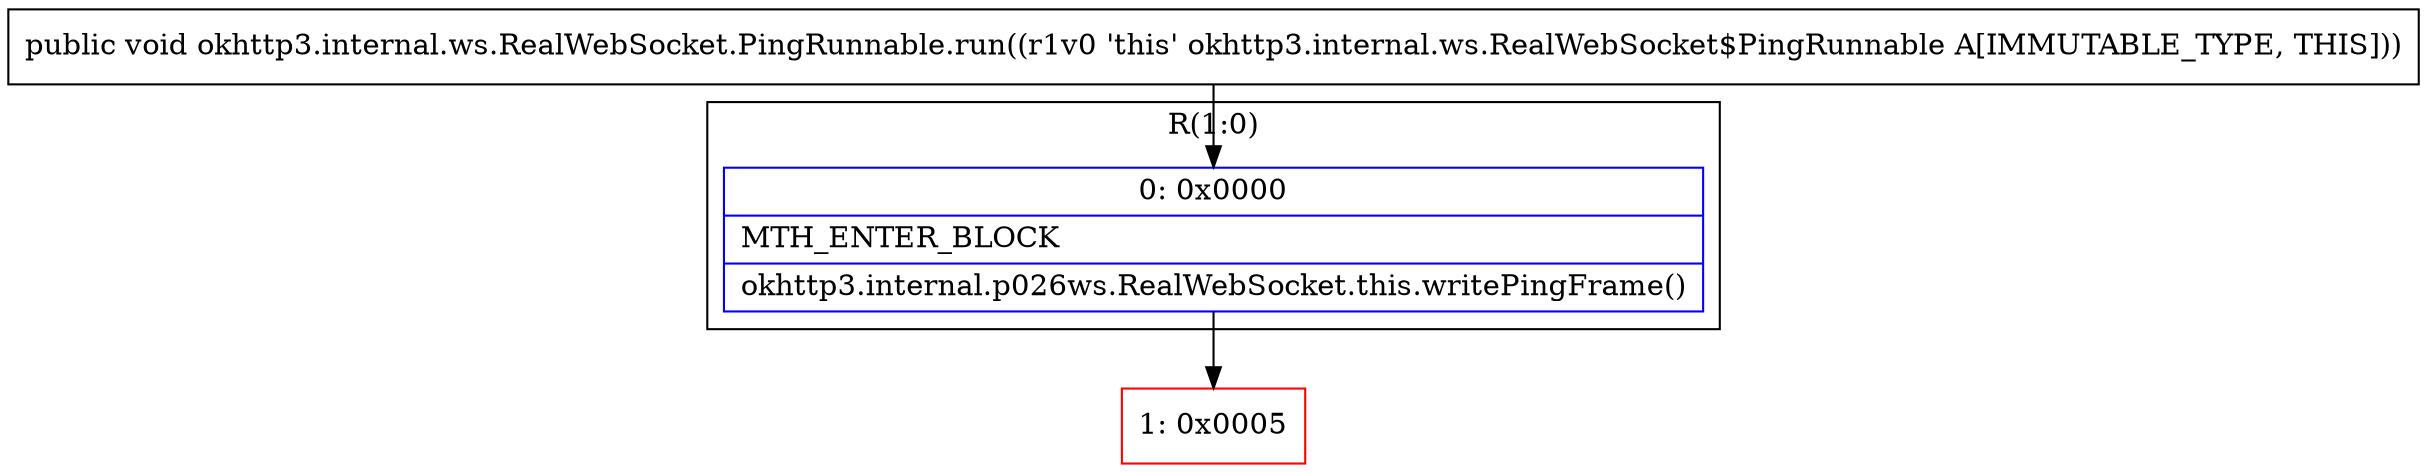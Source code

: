 digraph "CFG forokhttp3.internal.ws.RealWebSocket.PingRunnable.run()V" {
subgraph cluster_Region_1167244600 {
label = "R(1:0)";
node [shape=record,color=blue];
Node_0 [shape=record,label="{0\:\ 0x0000|MTH_ENTER_BLOCK\l|okhttp3.internal.p026ws.RealWebSocket.this.writePingFrame()\l}"];
}
Node_1 [shape=record,color=red,label="{1\:\ 0x0005}"];
MethodNode[shape=record,label="{public void okhttp3.internal.ws.RealWebSocket.PingRunnable.run((r1v0 'this' okhttp3.internal.ws.RealWebSocket$PingRunnable A[IMMUTABLE_TYPE, THIS])) }"];
MethodNode -> Node_0;
Node_0 -> Node_1;
}

